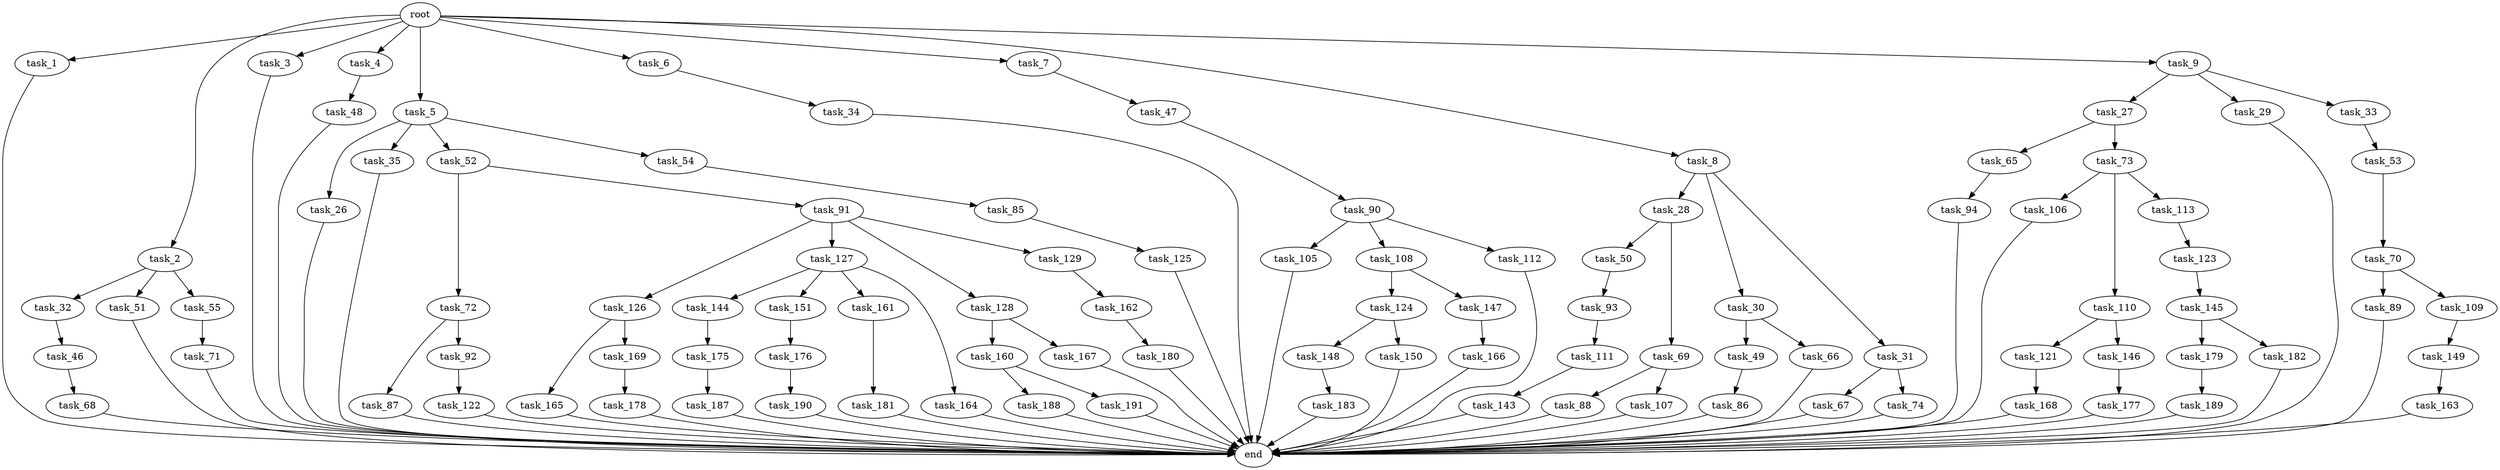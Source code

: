 digraph G {
  root [size="0.000000"];
  task_1 [size="10.240000"];
  task_2 [size="10.240000"];
  task_3 [size="10.240000"];
  task_4 [size="10.240000"];
  task_5 [size="10.240000"];
  task_6 [size="10.240000"];
  task_7 [size="10.240000"];
  task_8 [size="10.240000"];
  task_9 [size="10.240000"];
  task_26 [size="6957847019.520000"];
  task_27 [size="1374389534.720000"];
  task_28 [size="343597383.680000"];
  task_29 [size="1374389534.720000"];
  task_30 [size="343597383.680000"];
  task_31 [size="343597383.680000"];
  task_32 [size="8589934592.000000"];
  task_33 [size="1374389534.720000"];
  task_34 [size="6957847019.520000"];
  task_35 [size="6957847019.520000"];
  task_46 [size="3092376453.120000"];
  task_47 [size="4209067950.080000"];
  task_48 [size="343597383.680000"];
  task_49 [size="5497558138.880000"];
  task_50 [size="343597383.680000"];
  task_51 [size="8589934592.000000"];
  task_52 [size="6957847019.520000"];
  task_53 [size="3092376453.120000"];
  task_54 [size="6957847019.520000"];
  task_55 [size="8589934592.000000"];
  task_65 [size="1374389534.720000"];
  task_66 [size="5497558138.880000"];
  task_67 [size="2147483648.000000"];
  task_68 [size="6957847019.520000"];
  task_69 [size="343597383.680000"];
  task_70 [size="8589934592.000000"];
  task_71 [size="6957847019.520000"];
  task_72 [size="6957847019.520000"];
  task_73 [size="1374389534.720000"];
  task_74 [size="2147483648.000000"];
  task_85 [size="6957847019.520000"];
  task_86 [size="773094113.280000"];
  task_87 [size="5497558138.880000"];
  task_88 [size="6957847019.520000"];
  task_89 [size="5497558138.880000"];
  task_90 [size="6957847019.520000"];
  task_91 [size="6957847019.520000"];
  task_92 [size="5497558138.880000"];
  task_93 [size="773094113.280000"];
  task_94 [size="4209067950.080000"];
  task_105 [size="773094113.280000"];
  task_106 [size="5497558138.880000"];
  task_107 [size="6957847019.520000"];
  task_108 [size="773094113.280000"];
  task_109 [size="5497558138.880000"];
  task_110 [size="5497558138.880000"];
  task_111 [size="343597383.680000"];
  task_112 [size="773094113.280000"];
  task_113 [size="5497558138.880000"];
  task_121 [size="5497558138.880000"];
  task_122 [size="773094113.280000"];
  task_123 [size="4209067950.080000"];
  task_124 [size="343597383.680000"];
  task_125 [size="4209067950.080000"];
  task_126 [size="1374389534.720000"];
  task_127 [size="1374389534.720000"];
  task_128 [size="1374389534.720000"];
  task_129 [size="1374389534.720000"];
  task_143 [size="5497558138.880000"];
  task_144 [size="773094113.280000"];
  task_145 [size="1374389534.720000"];
  task_146 [size="5497558138.880000"];
  task_147 [size="343597383.680000"];
  task_148 [size="343597383.680000"];
  task_149 [size="1374389534.720000"];
  task_150 [size="343597383.680000"];
  task_151 [size="773094113.280000"];
  task_160 [size="3092376453.120000"];
  task_161 [size="773094113.280000"];
  task_162 [size="2147483648.000000"];
  task_163 [size="343597383.680000"];
  task_164 [size="773094113.280000"];
  task_165 [size="3092376453.120000"];
  task_166 [size="6957847019.520000"];
  task_167 [size="3092376453.120000"];
  task_168 [size="5497558138.880000"];
  task_169 [size="3092376453.120000"];
  task_175 [size="3092376453.120000"];
  task_176 [size="773094113.280000"];
  task_177 [size="4209067950.080000"];
  task_178 [size="343597383.680000"];
  task_179 [size="1374389534.720000"];
  task_180 [size="8589934592.000000"];
  task_181 [size="5497558138.880000"];
  task_182 [size="1374389534.720000"];
  task_183 [size="5497558138.880000"];
  task_187 [size="1374389534.720000"];
  task_188 [size="343597383.680000"];
  task_189 [size="1374389534.720000"];
  task_190 [size="6957847019.520000"];
  task_191 [size="343597383.680000"];
  end [size="0.000000"];

  root -> task_1 [size="1.000000"];
  root -> task_2 [size="1.000000"];
  root -> task_3 [size="1.000000"];
  root -> task_4 [size="1.000000"];
  root -> task_5 [size="1.000000"];
  root -> task_6 [size="1.000000"];
  root -> task_7 [size="1.000000"];
  root -> task_8 [size="1.000000"];
  root -> task_9 [size="1.000000"];
  task_1 -> end [size="1.000000"];
  task_2 -> task_32 [size="838860800.000000"];
  task_2 -> task_51 [size="838860800.000000"];
  task_2 -> task_55 [size="838860800.000000"];
  task_3 -> end [size="1.000000"];
  task_4 -> task_48 [size="33554432.000000"];
  task_5 -> task_26 [size="679477248.000000"];
  task_5 -> task_35 [size="679477248.000000"];
  task_5 -> task_52 [size="679477248.000000"];
  task_5 -> task_54 [size="679477248.000000"];
  task_6 -> task_34 [size="679477248.000000"];
  task_7 -> task_47 [size="411041792.000000"];
  task_8 -> task_28 [size="33554432.000000"];
  task_8 -> task_30 [size="33554432.000000"];
  task_8 -> task_31 [size="33554432.000000"];
  task_9 -> task_27 [size="134217728.000000"];
  task_9 -> task_29 [size="134217728.000000"];
  task_9 -> task_33 [size="134217728.000000"];
  task_26 -> end [size="1.000000"];
  task_27 -> task_65 [size="134217728.000000"];
  task_27 -> task_73 [size="134217728.000000"];
  task_28 -> task_50 [size="33554432.000000"];
  task_28 -> task_69 [size="33554432.000000"];
  task_29 -> end [size="1.000000"];
  task_30 -> task_49 [size="536870912.000000"];
  task_30 -> task_66 [size="536870912.000000"];
  task_31 -> task_67 [size="209715200.000000"];
  task_31 -> task_74 [size="209715200.000000"];
  task_32 -> task_46 [size="301989888.000000"];
  task_33 -> task_53 [size="301989888.000000"];
  task_34 -> end [size="1.000000"];
  task_35 -> end [size="1.000000"];
  task_46 -> task_68 [size="679477248.000000"];
  task_47 -> task_90 [size="679477248.000000"];
  task_48 -> end [size="1.000000"];
  task_49 -> task_86 [size="75497472.000000"];
  task_50 -> task_93 [size="75497472.000000"];
  task_51 -> end [size="1.000000"];
  task_52 -> task_72 [size="679477248.000000"];
  task_52 -> task_91 [size="679477248.000000"];
  task_53 -> task_70 [size="838860800.000000"];
  task_54 -> task_85 [size="679477248.000000"];
  task_55 -> task_71 [size="679477248.000000"];
  task_65 -> task_94 [size="411041792.000000"];
  task_66 -> end [size="1.000000"];
  task_67 -> end [size="1.000000"];
  task_68 -> end [size="1.000000"];
  task_69 -> task_88 [size="679477248.000000"];
  task_69 -> task_107 [size="679477248.000000"];
  task_70 -> task_89 [size="536870912.000000"];
  task_70 -> task_109 [size="536870912.000000"];
  task_71 -> end [size="1.000000"];
  task_72 -> task_87 [size="536870912.000000"];
  task_72 -> task_92 [size="536870912.000000"];
  task_73 -> task_106 [size="536870912.000000"];
  task_73 -> task_110 [size="536870912.000000"];
  task_73 -> task_113 [size="536870912.000000"];
  task_74 -> end [size="1.000000"];
  task_85 -> task_125 [size="411041792.000000"];
  task_86 -> end [size="1.000000"];
  task_87 -> end [size="1.000000"];
  task_88 -> end [size="1.000000"];
  task_89 -> end [size="1.000000"];
  task_90 -> task_105 [size="75497472.000000"];
  task_90 -> task_108 [size="75497472.000000"];
  task_90 -> task_112 [size="75497472.000000"];
  task_91 -> task_126 [size="134217728.000000"];
  task_91 -> task_127 [size="134217728.000000"];
  task_91 -> task_128 [size="134217728.000000"];
  task_91 -> task_129 [size="134217728.000000"];
  task_92 -> task_122 [size="75497472.000000"];
  task_93 -> task_111 [size="33554432.000000"];
  task_94 -> end [size="1.000000"];
  task_105 -> end [size="1.000000"];
  task_106 -> end [size="1.000000"];
  task_107 -> end [size="1.000000"];
  task_108 -> task_124 [size="33554432.000000"];
  task_108 -> task_147 [size="33554432.000000"];
  task_109 -> task_149 [size="134217728.000000"];
  task_110 -> task_121 [size="536870912.000000"];
  task_110 -> task_146 [size="536870912.000000"];
  task_111 -> task_143 [size="536870912.000000"];
  task_112 -> end [size="1.000000"];
  task_113 -> task_123 [size="411041792.000000"];
  task_121 -> task_168 [size="536870912.000000"];
  task_122 -> end [size="1.000000"];
  task_123 -> task_145 [size="134217728.000000"];
  task_124 -> task_148 [size="33554432.000000"];
  task_124 -> task_150 [size="33554432.000000"];
  task_125 -> end [size="1.000000"];
  task_126 -> task_165 [size="301989888.000000"];
  task_126 -> task_169 [size="301989888.000000"];
  task_127 -> task_144 [size="75497472.000000"];
  task_127 -> task_151 [size="75497472.000000"];
  task_127 -> task_161 [size="75497472.000000"];
  task_127 -> task_164 [size="75497472.000000"];
  task_128 -> task_160 [size="301989888.000000"];
  task_128 -> task_167 [size="301989888.000000"];
  task_129 -> task_162 [size="209715200.000000"];
  task_143 -> end [size="1.000000"];
  task_144 -> task_175 [size="301989888.000000"];
  task_145 -> task_179 [size="134217728.000000"];
  task_145 -> task_182 [size="134217728.000000"];
  task_146 -> task_177 [size="411041792.000000"];
  task_147 -> task_166 [size="679477248.000000"];
  task_148 -> task_183 [size="536870912.000000"];
  task_149 -> task_163 [size="33554432.000000"];
  task_150 -> end [size="1.000000"];
  task_151 -> task_176 [size="75497472.000000"];
  task_160 -> task_188 [size="33554432.000000"];
  task_160 -> task_191 [size="33554432.000000"];
  task_161 -> task_181 [size="536870912.000000"];
  task_162 -> task_180 [size="838860800.000000"];
  task_163 -> end [size="1.000000"];
  task_164 -> end [size="1.000000"];
  task_165 -> end [size="1.000000"];
  task_166 -> end [size="1.000000"];
  task_167 -> end [size="1.000000"];
  task_168 -> end [size="1.000000"];
  task_169 -> task_178 [size="33554432.000000"];
  task_175 -> task_187 [size="134217728.000000"];
  task_176 -> task_190 [size="679477248.000000"];
  task_177 -> end [size="1.000000"];
  task_178 -> end [size="1.000000"];
  task_179 -> task_189 [size="134217728.000000"];
  task_180 -> end [size="1.000000"];
  task_181 -> end [size="1.000000"];
  task_182 -> end [size="1.000000"];
  task_183 -> end [size="1.000000"];
  task_187 -> end [size="1.000000"];
  task_188 -> end [size="1.000000"];
  task_189 -> end [size="1.000000"];
  task_190 -> end [size="1.000000"];
  task_191 -> end [size="1.000000"];
}
